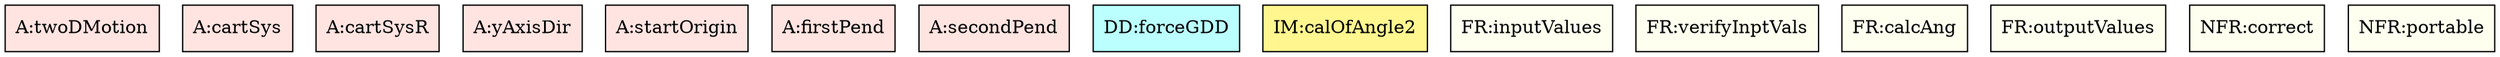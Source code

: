 digraph avsall {


	twoDMotion	[shape=box, color=black, style=filled, fillcolor=mistyrose, label="A:twoDMotion"];
	cartSys	[shape=box, color=black, style=filled, fillcolor=mistyrose, label="A:cartSys"];
	cartSysR	[shape=box, color=black, style=filled, fillcolor=mistyrose, label="A:cartSysR"];
	yAxisDir	[shape=box, color=black, style=filled, fillcolor=mistyrose, label="A:yAxisDir"];
	startOrigin	[shape=box, color=black, style=filled, fillcolor=mistyrose, label="A:startOrigin"];
	firstPend	[shape=box, color=black, style=filled, fillcolor=mistyrose, label="A:firstPend"];
	secondPend	[shape=box, color=black, style=filled, fillcolor=mistyrose, label="A:secondPend"];

	subgraph A {
	rank="same"
	{twoDMotion, cartSys, cartSysR, yAxisDir, startOrigin, firstPend, secondPend}
	}

	dataDefn:velocity	[shape=box, color=black, style=filled, fillcolor=paleturquoise1, label="DD:positionGDD"];
	dataDefn:p_x1	[shape=box, color=black, style=filled, fillcolor=paleturquoise1, label="DD:positionXDD1"];
	dataDefn:p_y1	[shape=box, color=black, style=filled, fillcolor=paleturquoise1, label="DD:positionYDD1"];
	dataDefn:p_x2	[shape=box, color=black, style=filled, fillcolor=paleturquoise1, label="DD:positionXDD2"];
	dataDefn:p_y2	[shape=box, color=black, style=filled, fillcolor=paleturquoise1, label="DD:positionYDD2"];
	dataDefn:acceleration	[shape=box, color=black, style=filled, fillcolor=paleturquoise1, label="DD:accelerationGDD"];
	dataDefn:force	[shape=box, color=black, style=filled, fillcolor=paleturquoise1, label="DD:forceGDD"];

	subgraph DD {
	rank="same"
	{dataDefn:velocity, dataDefn:p_x1, dataDefn:p_y1, dataDefn:p_x2, dataDefn:p_y2, dataDefn:acceleration, dataDefn:force}
	}

	theory:accelerationTM	[shape=box, color=black, style=filled, fillcolor=pink, label="TM:acceleration"];
	theory:velocityTM	[shape=box, color=black, style=filled, fillcolor=pink, label="TM:velocity"];
	theory:newtonSL	[shape=box, color=black, style=filled, fillcolor=pink, label="TM:NewtonSecLawMot"];

	subgraph TM {
	rank="same"
	{theory:accelerationTM, theory:velocityTM, theory:newtonSL}
	}

	theory:v_x1	[shape=box, color=black, style=filled, fillcolor=palegreen, label="GD:velocityX1"];
	theory:v_y1	[shape=box, color=black, style=filled, fillcolor=palegreen, label="GD:velocityY1"];
	theory:v_x2	[shape=box, color=black, style=filled, fillcolor=palegreen, label="GD:velocityX2"];
	theory:v_y2	[shape=box, color=black, style=filled, fillcolor=palegreen, label="GD:velocityY2"];
	theory:a_x1	[shape=box, color=black, style=filled, fillcolor=palegreen, label="GD:accelerationX1"];
	theory:a_y1	[shape=box, color=black, style=filled, fillcolor=palegreen, label="GD:accelerationY1"];
	theory:a_x2	[shape=box, color=black, style=filled, fillcolor=palegreen, label="GD:accelerationX2"];
	theory:a_y2	[shape=box, color=black, style=filled, fillcolor=palegreen, label="GD:accelerationY2"];
	theory:xForce1	[shape=box, color=black, style=filled, fillcolor=palegreen, label="GD:xForce1"];
	theory:yForce1	[shape=box, color=black, style=filled, fillcolor=palegreen, label="GD:yForce1"];
	theory:xForce2	[shape=box, color=black, style=filled, fillcolor=palegreen, label="GD:xForce2"];
	theory:yForce2	[shape=box, color=black, style=filled, fillcolor=palegreen, label="GD:yForce2"];

	subgraph GD {
	rank="same"
	{theory:v_x1, theory:v_y1, theory:v_x2, theory:v_y2, theory:a_x1, theory:a_y1, theory:a_x2, theory:a_y2, theory:xForce1, theory:yForce1, theory:xForce2, theory:yForce2}
	}

	theory:angleIM1	[shape=box, color=black, style=filled, fillcolor=khaki1, label="IM:calOfAngle1"];
	theory:angleIM2	[shape=box, color=black, style=filled, fillcolor=khaki1, label="IM:calOfAngle2"];

	subgraph IM {
	rank="same"
	{theory:angleIM1, theory:angleIM2}
	}

	inputValues	[shape=box, color=black, style=filled, fillcolor=ivory, label="FR:inputValues"];
	verifyInptVals	[shape=box, color=black, style=filled, fillcolor=ivory, label="FR:verifyInptVals"];
	calcAng	[shape=box, color=black, style=filled, fillcolor=ivory, label="FR:calcAng"];
	outputValues	[shape=box, color=black, style=filled, fillcolor=ivory, label="FR:outputValues"];
	correct	[shape=box, color=black, style=filled, fillcolor=ivory, label="NFR:correct"];
	portable	[shape=box, color=black, style=filled, fillcolor=ivory, label="NFR:portable"];

	subgraph FR {
	rank="same"
	{inputValues, verifyInptVals, calcAng, outputValues, correct, portable}
	}

}
